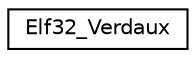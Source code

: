 digraph "Graphical Class Hierarchy"
{
 // LATEX_PDF_SIZE
  edge [fontname="Helvetica",fontsize="10",labelfontname="Helvetica",labelfontsize="10"];
  node [fontname="Helvetica",fontsize="10",shape=record];
  rankdir="LR";
  Node0 [label="Elf32_Verdaux",height=0.2,width=0.4,color="black", fillcolor="white", style="filled",URL="$structElf32__Verdaux.html",tooltip=" "];
}
